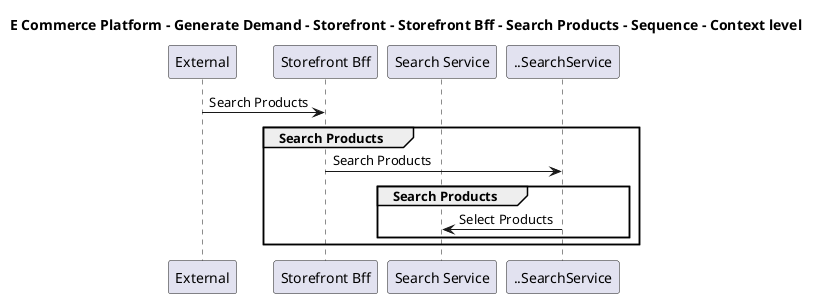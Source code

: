 @startuml

title E Commerce Platform - Generate Demand - Storefront - Storefront Bff - Search Products - Sequence - Context level

participant "External" as C4InterFlow.SoftwareSystems.ExternalSystem
participant "Storefront Bff" as ECommercePlatform.GenerateDemand.Storefront.SoftwareSystems.StorefrontBff
participant "Search Service" as ECommercePlatform.GenerateDemand.SearchAndBrowse.SoftwareSystems.SearchService

C4InterFlow.SoftwareSystems.ExternalSystem -> ECommercePlatform.GenerateDemand.Storefront.SoftwareSystems.StorefrontBff : Search Products
group Search Products
ECommercePlatform.GenerateDemand.Storefront.SoftwareSystems.StorefrontBff -> ..SearchService : Search Products
group Search Products
..SearchService -> ECommercePlatform.GenerateDemand.SearchAndBrowse.SoftwareSystems.SearchService : Select Products
end
end


@enduml
